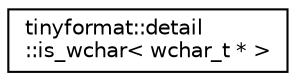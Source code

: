 digraph "Graphical Class Hierarchy"
{
  edge [fontname="Helvetica",fontsize="10",labelfontname="Helvetica",labelfontsize="10"];
  node [fontname="Helvetica",fontsize="10",shape=record];
  rankdir="LR";
  Node0 [label="tinyformat::detail\l::is_wchar\< wchar_t * \>",height=0.2,width=0.4,color="black", fillcolor="white", style="filled",URL="$da/d6f/structtinyformat_1_1detail_1_1is__wchar_3_01wchar__t_01_5_01_4.html"];
}
